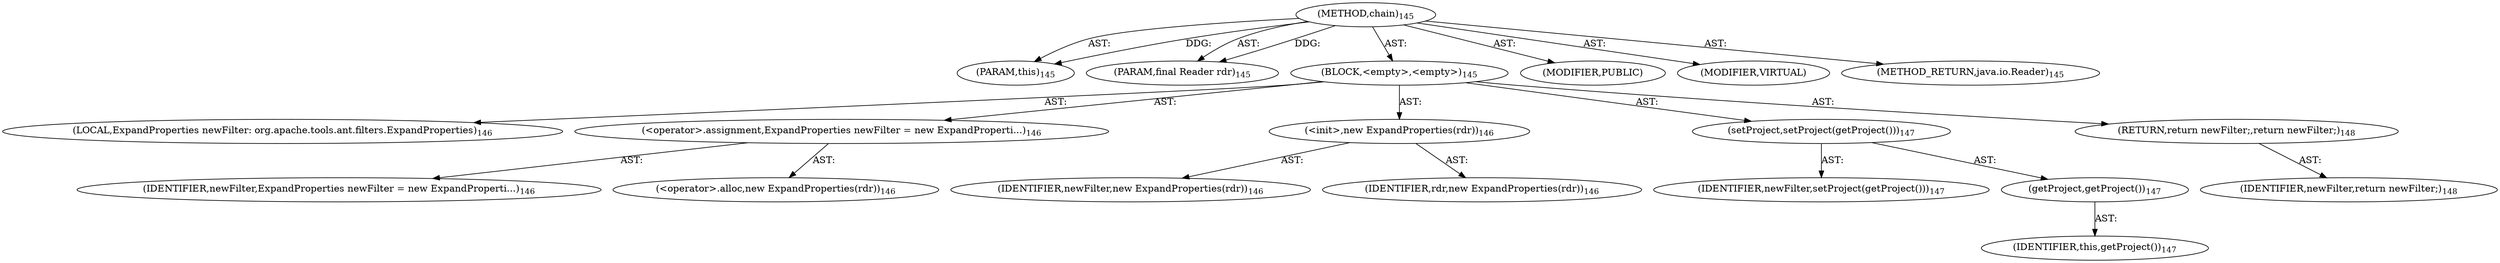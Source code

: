 digraph "chain" {  
"111669149699" [label = <(METHOD,chain)<SUB>145</SUB>> ]
"115964116993" [label = <(PARAM,this)<SUB>145</SUB>> ]
"115964116997" [label = <(PARAM,final Reader rdr)<SUB>145</SUB>> ]
"25769803785" [label = <(BLOCK,&lt;empty&gt;,&lt;empty&gt;)<SUB>145</SUB>> ]
"94489280514" [label = <(LOCAL,ExpandProperties newFilter: org.apache.tools.ant.filters.ExpandProperties)<SUB>146</SUB>> ]
"30064771116" [label = <(&lt;operator&gt;.assignment,ExpandProperties newFilter = new ExpandProperti...)<SUB>146</SUB>> ]
"68719476764" [label = <(IDENTIFIER,newFilter,ExpandProperties newFilter = new ExpandProperti...)<SUB>146</SUB>> ]
"30064771117" [label = <(&lt;operator&gt;.alloc,new ExpandProperties(rdr))<SUB>146</SUB>> ]
"30064771118" [label = <(&lt;init&gt;,new ExpandProperties(rdr))<SUB>146</SUB>> ]
"68719476765" [label = <(IDENTIFIER,newFilter,new ExpandProperties(rdr))<SUB>146</SUB>> ]
"68719476766" [label = <(IDENTIFIER,rdr,new ExpandProperties(rdr))<SUB>146</SUB>> ]
"30064771119" [label = <(setProject,setProject(getProject()))<SUB>147</SUB>> ]
"68719476767" [label = <(IDENTIFIER,newFilter,setProject(getProject()))<SUB>147</SUB>> ]
"30064771120" [label = <(getProject,getProject())<SUB>147</SUB>> ]
"68719476739" [label = <(IDENTIFIER,this,getProject())<SUB>147</SUB>> ]
"146028888066" [label = <(RETURN,return newFilter;,return newFilter;)<SUB>148</SUB>> ]
"68719476768" [label = <(IDENTIFIER,newFilter,return newFilter;)<SUB>148</SUB>> ]
"133143986183" [label = <(MODIFIER,PUBLIC)> ]
"133143986184" [label = <(MODIFIER,VIRTUAL)> ]
"128849018883" [label = <(METHOD_RETURN,java.io.Reader)<SUB>145</SUB>> ]
  "111669149699" -> "115964116993"  [ label = "AST: "] 
  "111669149699" -> "115964116997"  [ label = "AST: "] 
  "111669149699" -> "25769803785"  [ label = "AST: "] 
  "111669149699" -> "133143986183"  [ label = "AST: "] 
  "111669149699" -> "133143986184"  [ label = "AST: "] 
  "111669149699" -> "128849018883"  [ label = "AST: "] 
  "25769803785" -> "94489280514"  [ label = "AST: "] 
  "25769803785" -> "30064771116"  [ label = "AST: "] 
  "25769803785" -> "30064771118"  [ label = "AST: "] 
  "25769803785" -> "30064771119"  [ label = "AST: "] 
  "25769803785" -> "146028888066"  [ label = "AST: "] 
  "30064771116" -> "68719476764"  [ label = "AST: "] 
  "30064771116" -> "30064771117"  [ label = "AST: "] 
  "30064771118" -> "68719476765"  [ label = "AST: "] 
  "30064771118" -> "68719476766"  [ label = "AST: "] 
  "30064771119" -> "68719476767"  [ label = "AST: "] 
  "30064771119" -> "30064771120"  [ label = "AST: "] 
  "30064771120" -> "68719476739"  [ label = "AST: "] 
  "146028888066" -> "68719476768"  [ label = "AST: "] 
  "111669149699" -> "115964116993"  [ label = "DDG: "] 
  "111669149699" -> "115964116997"  [ label = "DDG: "] 
}
